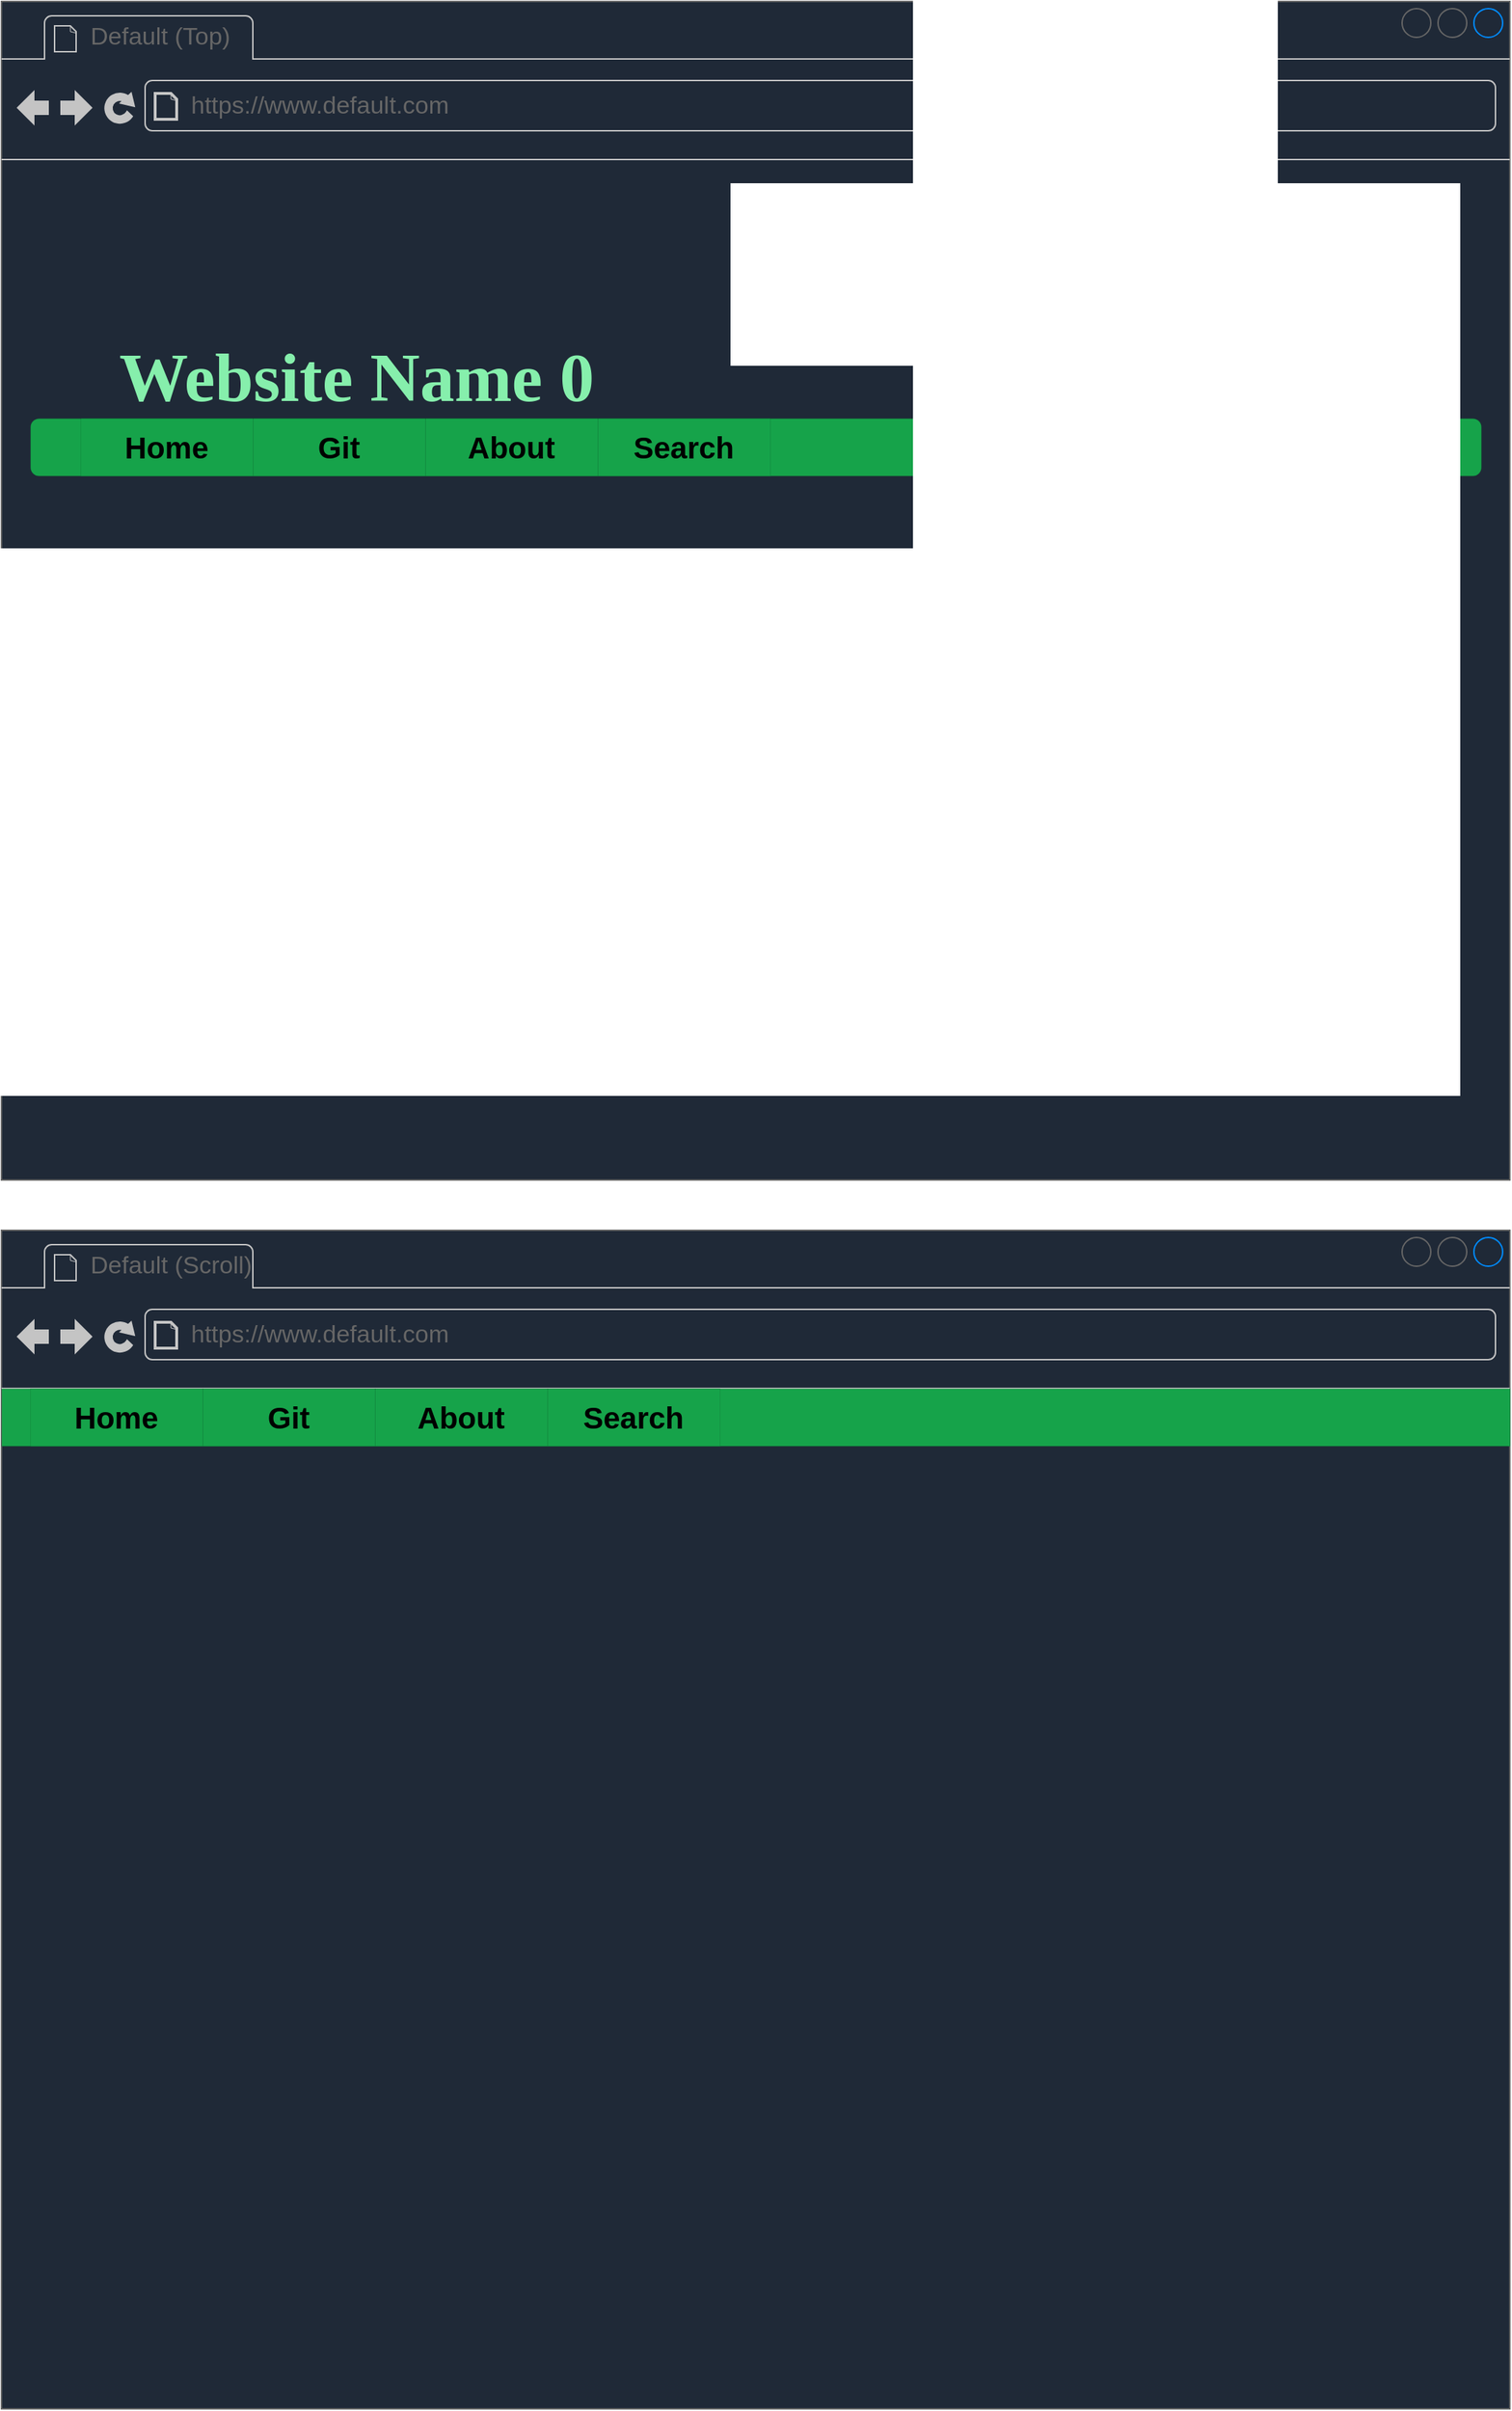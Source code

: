 <mxfile version="20.2.3" type="device" pages="4"><diagram name="Default" id="2cc2dc42-3aac-f2a9-1cec-7a8b7cbee084"><mxGraphModel dx="1408" dy="861" grid="1" gridSize="10" guides="1" tooltips="1" connect="1" arrows="1" fold="1" page="1" pageScale="1" pageWidth="1100" pageHeight="850" background="none" math="0" shadow="0"><root><mxCell id="0"/><mxCell id="1" parent="0"/><mxCell id="7026571954dc6520-1" value="" style="strokeWidth=1;shadow=0;dashed=0;align=center;html=1;shape=mxgraph.mockup.containers.browserWindow;rSize=0;strokeColor=#666666;mainText=,;recursiveResize=0;rounded=0;labelBackgroundColor=none;fontFamily=Verdana;fontSize=12;fillColor=#1f2937;rotatable=0;deletable=0;resizable=0;movable=0;" parent="1" vertex="1"><mxGeometry x="25" y="15" width="1050" height="820" as="geometry"/></mxCell><mxCell id="7026571954dc6520-2" value="Default (Top)" style="strokeWidth=1;shadow=0;dashed=0;align=center;html=1;shape=mxgraph.mockup.containers.anchor;fontSize=17;fontColor=#666666;align=left;" parent="7026571954dc6520-1" vertex="1"><mxGeometry x="60" y="12" width="110" height="26" as="geometry"/></mxCell><mxCell id="7026571954dc6520-3" value="https://www.default.com" style="strokeWidth=1;shadow=0;dashed=0;align=center;html=1;shape=mxgraph.mockup.containers.anchor;rSize=0;fontSize=17;fontColor=#666666;align=left;" parent="7026571954dc6520-1" vertex="1"><mxGeometry x="130" y="60" width="250" height="26" as="geometry"/></mxCell><mxCell id="7026571954dc6520-4" value="&lt;b&gt;Website Name 0&lt;/b&gt;" style="text;html=1;points=[];align=left;verticalAlign=top;spacingTop=-4;fontSize=48;fontFamily=Lucida Console;fontColor=#86efac;" parent="7026571954dc6520-1" vertex="1"><mxGeometry x="80" y="230" width="440" height="60" as="geometry"/></mxCell><mxCell id="ETvA7B8Ki7r66DwpXjmp-8" value="" style="group" parent="7026571954dc6520-1" vertex="1" connectable="0"><mxGeometry x="20" y="290" width="1010" height="40" as="geometry"/></mxCell><mxCell id="ETvA7B8Ki7r66DwpXjmp-6" value="" style="rounded=1;whiteSpace=wrap;html=1;labelBackgroundColor=none;fillStyle=solid;fontSize=21;strokeColor=default;strokeWidth=0;fillColor=#16a34a;" parent="ETvA7B8Ki7r66DwpXjmp-8" vertex="1"><mxGeometry width="1010" height="40" as="geometry"/></mxCell><mxCell id="ETvA7B8Ki7r66DwpXjmp-7" value="Home" style="rounded=0;whiteSpace=wrap;html=1;labelBackgroundColor=none;fillStyle=solid;fontSize=21;strokeColor=default;strokeWidth=0;fillColor=#16a34a;fontColor=#000000;fontStyle=1" parent="ETvA7B8Ki7r66DwpXjmp-8" vertex="1"><mxGeometry x="35" width="120" height="40" as="geometry"/></mxCell><mxCell id="ETvA7B8Ki7r66DwpXjmp-9" value="Git" style="rounded=0;whiteSpace=wrap;html=1;labelBackgroundColor=none;fillStyle=solid;fontSize=21;strokeColor=default;strokeWidth=0;fillColor=#16a34a;fontColor=#000000;fontStyle=1" parent="ETvA7B8Ki7r66DwpXjmp-8" vertex="1"><mxGeometry x="155" width="120" height="40" as="geometry"/></mxCell><mxCell id="ETvA7B8Ki7r66DwpXjmp-10" value="About" style="rounded=0;whiteSpace=wrap;html=1;labelBackgroundColor=none;fillStyle=solid;fontSize=21;strokeColor=default;strokeWidth=0;fillColor=#16a34a;fontColor=#000000;fontStyle=1" parent="ETvA7B8Ki7r66DwpXjmp-8" vertex="1"><mxGeometry x="275" width="120" height="40" as="geometry"/></mxCell><mxCell id="ETvA7B8Ki7r66DwpXjmp-11" value="Search" style="rounded=0;whiteSpace=wrap;html=1;labelBackgroundColor=none;fillStyle=solid;fontSize=21;strokeColor=default;strokeWidth=0;fillColor=#16a34a;fontColor=#000000;fontStyle=1" parent="ETvA7B8Ki7r66DwpXjmp-8" vertex="1"><mxGeometry x="395" width="120" height="40" as="geometry"/></mxCell><mxCell id="ETvA7B8Ki7r66DwpXjmp-23" value="" style="strokeWidth=1;shadow=0;dashed=0;align=center;html=1;shape=mxgraph.mockup.containers.browserWindow;rSize=0;strokeColor=#666666;mainText=,;recursiveResize=0;rounded=0;labelBackgroundColor=none;fontFamily=Verdana;fontSize=12;fillColor=#1f2937;deletable=0;rotatable=0;resizable=0;movable=0;" parent="1" vertex="1"><mxGeometry x="25" y="870" width="1050" height="820" as="geometry"/></mxCell><mxCell id="ETvA7B8Ki7r66DwpXjmp-24" value="Default (Scroll)" style="strokeWidth=1;shadow=0;dashed=0;align=center;html=1;shape=mxgraph.mockup.containers.anchor;fontSize=17;fontColor=#666666;align=left;" parent="ETvA7B8Ki7r66DwpXjmp-23" vertex="1"><mxGeometry x="60" y="12" width="110" height="26" as="geometry"/></mxCell><mxCell id="ETvA7B8Ki7r66DwpXjmp-25" value="https://www.default.com" style="strokeWidth=1;shadow=0;dashed=0;align=center;html=1;shape=mxgraph.mockup.containers.anchor;rSize=0;fontSize=17;fontColor=#666666;align=left;" parent="ETvA7B8Ki7r66DwpXjmp-23" vertex="1"><mxGeometry x="130" y="60" width="250" height="26" as="geometry"/></mxCell><mxCell id="ETvA7B8Ki7r66DwpXjmp-34" value="" style="group" parent="ETvA7B8Ki7r66DwpXjmp-23" vertex="1" connectable="0"><mxGeometry y="110" width="1050" height="40" as="geometry"/></mxCell><mxCell id="ETvA7B8Ki7r66DwpXjmp-33" value="" style="rounded=0;whiteSpace=wrap;html=1;labelBackgroundColor=none;fillStyle=solid;fontSize=21;fontColor=#86efac;strokeColor=default;strokeWidth=0;fillColor=#16A34A;" parent="ETvA7B8Ki7r66DwpXjmp-34" vertex="1"><mxGeometry width="1050" height="40" as="geometry"/></mxCell><mxCell id="ETvA7B8Ki7r66DwpXjmp-32" value="Search" style="rounded=0;whiteSpace=wrap;html=1;labelBackgroundColor=none;fillStyle=solid;fontSize=21;strokeColor=default;strokeWidth=0;fillColor=#16a34a;fontColor=#000000;fontStyle=1" parent="ETvA7B8Ki7r66DwpXjmp-34" vertex="1"><mxGeometry x="380" width="120" height="40" as="geometry"/></mxCell><mxCell id="ETvA7B8Ki7r66DwpXjmp-31" value="About" style="rounded=0;whiteSpace=wrap;html=1;labelBackgroundColor=none;fillStyle=solid;fontSize=21;strokeColor=default;strokeWidth=0;fillColor=#16a34a;fontColor=#000000;fontStyle=1" parent="ETvA7B8Ki7r66DwpXjmp-34" vertex="1"><mxGeometry x="260" width="120" height="40" as="geometry"/></mxCell><mxCell id="ETvA7B8Ki7r66DwpXjmp-30" value="Git" style="rounded=0;whiteSpace=wrap;html=1;labelBackgroundColor=none;fillStyle=solid;fontSize=21;strokeColor=default;strokeWidth=0;fillColor=#16a34a;fontColor=#000000;fontStyle=1" parent="ETvA7B8Ki7r66DwpXjmp-34" vertex="1"><mxGeometry x="140" width="120" height="40" as="geometry"/></mxCell><mxCell id="ETvA7B8Ki7r66DwpXjmp-29" value="Home" style="rounded=0;whiteSpace=wrap;html=1;labelBackgroundColor=none;fillStyle=solid;fontSize=21;strokeColor=default;strokeWidth=0;fillColor=#16a34a;fontColor=#000000;fontStyle=1" parent="ETvA7B8Ki7r66DwpXjmp-34" vertex="1"><mxGeometry x="20" width="120" height="40" as="geometry"/></mxCell></root></mxGraphModel></diagram><diagram id="BZ26fJqOSZ351FqlBqcI" name="Home"><mxGraphModel dx="241" dy="820" grid="1" gridSize="10" guides="1" tooltips="1" connect="1" arrows="1" fold="1" page="1" pageScale="1" pageWidth="1100" pageHeight="850" math="0" shadow="0"><root><mxCell id="0"/><mxCell id="1" parent="0"/><mxCell id="RotAKIOWQn3kEK_RLMDK-1" value="" style="strokeWidth=1;shadow=0;dashed=0;align=center;html=1;shape=mxgraph.mockup.containers.browserWindow;rSize=0;strokeColor=#666666;mainText=,;recursiveResize=0;rounded=0;labelBackgroundColor=none;fontFamily=Verdana;fontSize=12;fillColor=#1f2937;deletable=0;rotatable=0;resizable=0;movable=0;" vertex="1" parent="1"><mxGeometry x="1125" y="20" width="1050" height="1945" as="geometry"/></mxCell><mxCell id="RotAKIOWQn3kEK_RLMDK-2" value="Home" style="strokeWidth=1;shadow=0;dashed=0;align=center;html=1;shape=mxgraph.mockup.containers.anchor;fontSize=17;fontColor=#666666;align=left;" vertex="1" parent="RotAKIOWQn3kEK_RLMDK-1"><mxGeometry x="60" y="12" width="110" height="26" as="geometry"/></mxCell><mxCell id="RotAKIOWQn3kEK_RLMDK-3" value="https://www.default.com" style="strokeWidth=1;shadow=0;dashed=0;align=center;html=1;shape=mxgraph.mockup.containers.anchor;rSize=0;fontSize=17;fontColor=#666666;align=left;" vertex="1" parent="RotAKIOWQn3kEK_RLMDK-1"><mxGeometry x="130" y="60" width="250" height="26" as="geometry"/></mxCell><mxCell id="RotAKIOWQn3kEK_RLMDK-4" value="&lt;b&gt;Garrett Parker&lt;/b&gt;" style="text;html=1;points=[];align=left;verticalAlign=top;spacingTop=-4;fontSize=48;fontFamily=Lucida Console;fontColor=#86efac;" vertex="1" parent="RotAKIOWQn3kEK_RLMDK-1"><mxGeometry x="80" y="230" width="440" height="60" as="geometry"/></mxCell><mxCell id="RotAKIOWQn3kEK_RLMDK-5" value="" style="group" vertex="1" connectable="0" parent="RotAKIOWQn3kEK_RLMDK-1"><mxGeometry x="20" y="290" width="1010" height="40" as="geometry"/></mxCell><mxCell id="RotAKIOWQn3kEK_RLMDK-6" value="" style="rounded=1;whiteSpace=wrap;html=1;labelBackgroundColor=none;fillStyle=solid;fontSize=21;strokeColor=default;strokeWidth=0;fillColor=#16a34a;" vertex="1" parent="RotAKIOWQn3kEK_RLMDK-5"><mxGeometry width="1010" height="40" as="geometry"/></mxCell><mxCell id="RotAKIOWQn3kEK_RLMDK-7" value="Home" style="rounded=0;whiteSpace=wrap;html=1;labelBackgroundColor=none;fillStyle=solid;fontSize=21;strokeColor=default;strokeWidth=0;fillColor=#166534;fontColor=#000000;fontStyle=1" vertex="1" parent="RotAKIOWQn3kEK_RLMDK-5"><mxGeometry x="35" width="120" height="40" as="geometry"/></mxCell><mxCell id="RotAKIOWQn3kEK_RLMDK-8" value="Git" style="rounded=0;whiteSpace=wrap;html=1;labelBackgroundColor=none;fillStyle=solid;fontSize=21;strokeColor=default;strokeWidth=0;fillColor=#16a34a;fontColor=#000000;fontStyle=1" vertex="1" parent="RotAKIOWQn3kEK_RLMDK-5"><mxGeometry x="155" width="120" height="40" as="geometry"/></mxCell><mxCell id="RotAKIOWQn3kEK_RLMDK-9" value="About" style="rounded=0;whiteSpace=wrap;html=1;labelBackgroundColor=none;fillStyle=solid;fontSize=21;strokeColor=default;strokeWidth=0;fillColor=#16a34a;fontColor=#000000;fontStyle=1" vertex="1" parent="RotAKIOWQn3kEK_RLMDK-5"><mxGeometry x="275" width="120" height="40" as="geometry"/></mxCell><mxCell id="RotAKIOWQn3kEK_RLMDK-10" value="Search" style="rounded=0;whiteSpace=wrap;html=1;labelBackgroundColor=none;fillStyle=solid;fontSize=21;strokeColor=default;strokeWidth=0;fillColor=#16a34a;fontColor=#000000;fontStyle=1" vertex="1" parent="RotAKIOWQn3kEK_RLMDK-5"><mxGeometry x="395" width="120" height="40" as="geometry"/></mxCell></root></mxGraphModel></diagram><diagram id="MnAOueP-gjswAJOH1rXe" name="Git"><mxGraphModel dx="-1074" dy="1539" grid="1" gridSize="10" guides="1" tooltips="1" connect="1" arrows="1" fold="1" page="1" pageScale="1" pageWidth="1100" pageHeight="850" math="0" shadow="0"><root><mxCell id="0"/><mxCell id="1" parent="0"/><mxCell id="3zx8RqzfI-NeWc129olj-7" value="" style="group;align=left;" parent="1" vertex="1" connectable="0"><mxGeometry x="2225" y="-830" width="1050" height="4010" as="geometry"/></mxCell><mxCell id="czB4FTOlfRZ4hpxABfKk-1" value="" style="strokeWidth=1;shadow=0;dashed=0;align=center;html=1;shape=mxgraph.mockup.containers.browserWindow;rSize=0;strokeColor=#666666;mainText=,;recursiveResize=0;rounded=0;labelBackgroundColor=none;fontFamily=Verdana;fontSize=12;fillColor=#1f2937;movable=0;resizable=1;rotatable=0;deletable=0;fontStyle=1" parent="3zx8RqzfI-NeWc129olj-7" vertex="1"><mxGeometry width="1050" height="4010" as="geometry"/></mxCell><mxCell id="czB4FTOlfRZ4hpxABfKk-2" value="Git" style="strokeWidth=1;shadow=0;dashed=0;align=center;html=1;shape=mxgraph.mockup.containers.anchor;fontSize=17;fontColor=#666666;align=left;" parent="czB4FTOlfRZ4hpxABfKk-1" vertex="1"><mxGeometry x="60" y="12" width="110" height="26" as="geometry"/></mxCell><mxCell id="czB4FTOlfRZ4hpxABfKk-3" value="https://www.default.com" style="strokeWidth=1;shadow=0;dashed=0;align=center;html=1;shape=mxgraph.mockup.containers.anchor;rSize=0;fontSize=17;fontColor=#666666;align=left;" parent="czB4FTOlfRZ4hpxABfKk-1" vertex="1"><mxGeometry x="130" y="60" width="250" height="26" as="geometry"/></mxCell><mxCell id="czB4FTOlfRZ4hpxABfKk-4" value="&lt;b&gt;Website Name 0&lt;/b&gt;" style="text;html=1;points=[];align=left;verticalAlign=top;spacingTop=-4;fontSize=48;fontFamily=Lucida Console;fontColor=#86efac;" parent="czB4FTOlfRZ4hpxABfKk-1" vertex="1"><mxGeometry x="80" y="230" width="440" height="60" as="geometry"/></mxCell><mxCell id="czB4FTOlfRZ4hpxABfKk-5" value="" style="group" parent="czB4FTOlfRZ4hpxABfKk-1" vertex="1" connectable="0"><mxGeometry x="20" y="290" width="1010" height="40" as="geometry"/></mxCell><mxCell id="czB4FTOlfRZ4hpxABfKk-6" value="" style="rounded=1;whiteSpace=wrap;html=1;labelBackgroundColor=none;fillStyle=solid;fontSize=21;strokeColor=default;strokeWidth=0;fillColor=#16a34a;" parent="czB4FTOlfRZ4hpxABfKk-5" vertex="1"><mxGeometry width="1010" height="40" as="geometry"/></mxCell><mxCell id="czB4FTOlfRZ4hpxABfKk-7" value="Home" style="rounded=0;whiteSpace=wrap;html=1;labelBackgroundColor=none;fillStyle=solid;fontSize=21;strokeColor=default;strokeWidth=0;fillColor=#16a34a;fontColor=#000000;fontStyle=1" parent="czB4FTOlfRZ4hpxABfKk-5" vertex="1"><mxGeometry x="35" width="120" height="40" as="geometry"/></mxCell><mxCell id="czB4FTOlfRZ4hpxABfKk-8" value="Git" style="rounded=0;whiteSpace=wrap;html=1;labelBackgroundColor=none;fillStyle=solid;fontSize=21;strokeColor=default;strokeWidth=0;fillColor=#166534;fontColor=#000000;fontStyle=1" parent="czB4FTOlfRZ4hpxABfKk-5" vertex="1"><mxGeometry x="155" width="120" height="40" as="geometry"/></mxCell><mxCell id="czB4FTOlfRZ4hpxABfKk-9" value="About" style="rounded=0;whiteSpace=wrap;html=1;labelBackgroundColor=none;fillStyle=solid;fontSize=21;strokeColor=default;strokeWidth=0;fillColor=#16a34a;fontColor=#000000;fontStyle=1" parent="czB4FTOlfRZ4hpxABfKk-5" vertex="1"><mxGeometry x="275" width="120" height="40" as="geometry"/></mxCell><mxCell id="czB4FTOlfRZ4hpxABfKk-10" value="Search" style="rounded=0;whiteSpace=wrap;html=1;labelBackgroundColor=none;fillStyle=solid;fontSize=21;strokeColor=default;strokeWidth=0;fillColor=#16a34a;fontColor=#000000;fontStyle=1" parent="czB4FTOlfRZ4hpxABfKk-5" vertex="1"><mxGeometry x="395" width="120" height="40" as="geometry"/></mxCell><mxCell id="czB4FTOlfRZ4hpxABfKk-11" value="&lt;font color=&quot;#000000&quot;&gt;&amp;lt;&lt;/font&gt;" style="rounded=1;whiteSpace=wrap;html=1;labelBackgroundColor=none;fillStyle=solid;fontSize=21;fontColor=#86efac;strokeColor=default;strokeWidth=0;fillColor=#5F6165;" parent="czB4FTOlfRZ4hpxABfKk-1" vertex="1"><mxGeometry x="80" y="395" width="60" height="305" as="geometry"/></mxCell><mxCell id="czB4FTOlfRZ4hpxABfKk-12" value="&lt;font color=&quot;#000000&quot;&gt;&amp;gt;&lt;/font&gt;" style="rounded=1;whiteSpace=wrap;html=1;labelBackgroundColor=none;fillStyle=solid;fontSize=21;fontColor=#86efac;strokeColor=default;strokeWidth=0;fillColor=#5F6165;" parent="czB4FTOlfRZ4hpxABfKk-1" vertex="1"><mxGeometry x="890" y="395" width="60" height="305" as="geometry"/></mxCell><mxCell id="czB4FTOlfRZ4hpxABfKk-13" value="" style="group" parent="czB4FTOlfRZ4hpxABfKk-1" vertex="1" connectable="0"><mxGeometry x="170" y="375" width="690" height="350" as="geometry"/></mxCell><mxCell id="czB4FTOlfRZ4hpxABfKk-14" value="" style="rounded=0;whiteSpace=wrap;html=1;labelBackgroundColor=none;fillStyle=solid;fontSize=21;fontColor=#000000;strokeColor=#16A34A;strokeWidth=2;fillColor=#1F2937;" parent="czB4FTOlfRZ4hpxABfKk-13" vertex="1"><mxGeometry width="690" height="345" as="geometry"/></mxCell><mxCell id="czB4FTOlfRZ4hpxABfKk-15" value="" style="verticalLabelPosition=bottom;shadow=0;dashed=0;align=center;html=1;verticalAlign=top;strokeWidth=1;shape=mxgraph.mockup.graphics.simpleIcon;strokeColor=#5E5E5E;rounded=0;labelBackgroundColor=none;fillStyle=solid;fontSize=21;fontColor=#000000;fillColor=#7F8287;" parent="czB4FTOlfRZ4hpxABfKk-13" vertex="1"><mxGeometry x="20" y="20" width="305" height="305" as="geometry"/></mxCell><mxCell id="czB4FTOlfRZ4hpxABfKk-16" value="&lt;h1&gt;Repo Name&lt;/h1&gt;&lt;p&gt;&lt;br&gt;&lt;/p&gt;" style="text;html=1;strokeColor=none;fillColor=none;spacing=5;spacingTop=-20;whiteSpace=wrap;overflow=hidden;rounded=0;labelBackgroundColor=none;fillStyle=solid;fontSize=21;fontColor=#e5e7eb;" parent="czB4FTOlfRZ4hpxABfKk-13" vertex="1"><mxGeometry x="350" y="20" width="280" height="80" as="geometry"/></mxCell><mxCell id="czB4FTOlfRZ4hpxABfKk-17" value="Lorem ipsum dolor sit amet, consectetur adipiscing elit, sed do eiusmod &lt;br style=&quot;font-size: 16px;&quot;&gt;tempor incididunt ut labore et dolore magna aliqua. Ut enim ad minim &lt;br style=&quot;font-size: 16px;&quot;&gt;veniam, quis nostrud exercitation ullamco laboris nisi ut aliquip ex ea &lt;br style=&quot;font-size: 16px;&quot;&gt;commodo consequat. Duis aute irure dolor in reprehenderit in voluptate &lt;br style=&quot;font-size: 16px;&quot;&gt;velit esse cillum dolore eu fugiat nulla pariatur.&amp;nbsp;" style="text;html=1;strokeColor=none;fillColor=none;align=left;verticalAlign=top;whiteSpace=wrap;rounded=0;fontColor=#e5e7eb;labelPosition=center;verticalLabelPosition=middle;spacingLeft=4;spacingTop=2;fontSize=16;" parent="czB4FTOlfRZ4hpxABfKk-13" vertex="1"><mxGeometry x="350" y="90" width="310" height="230" as="geometry"/></mxCell><mxCell id="czB4FTOlfRZ4hpxABfKk-18" value="" style="rounded=1;whiteSpace=wrap;html=1;fontSize=16;fontColor=#e5e7eb;strokeColor=none;fillColor=#d4d4d4;" parent="czB4FTOlfRZ4hpxABfKk-1" vertex="1"><mxGeometry x="360" y="735" width="50" height="15" as="geometry"/></mxCell><mxCell id="czB4FTOlfRZ4hpxABfKk-19" value="" style="rounded=1;whiteSpace=wrap;html=1;fontSize=16;fontColor=#e5e7eb;strokeColor=none;fillColor=#525252;" parent="czB4FTOlfRZ4hpxABfKk-1" vertex="1"><mxGeometry x="430" y="735" width="50" height="15" as="geometry"/></mxCell><mxCell id="3zx8RqzfI-NeWc129olj-1" value="" style="rounded=1;whiteSpace=wrap;html=1;fontSize=16;fontColor=#e5e7eb;strokeColor=none;fillColor=#525252;" parent="czB4FTOlfRZ4hpxABfKk-1" vertex="1"><mxGeometry x="500" y="735" width="50" height="15" as="geometry"/></mxCell><mxCell id="3zx8RqzfI-NeWc129olj-2" value="" style="rounded=1;whiteSpace=wrap;html=1;fontSize=16;fontColor=#e5e7eb;strokeColor=none;fillColor=#525252;" parent="czB4FTOlfRZ4hpxABfKk-1" vertex="1"><mxGeometry x="575" y="735" width="50" height="15" as="geometry"/></mxCell><mxCell id="3zx8RqzfI-NeWc129olj-3" value="" style="rounded=1;whiteSpace=wrap;html=1;fontSize=16;fontColor=#e5e7eb;strokeColor=none;fillColor=#525252;" parent="czB4FTOlfRZ4hpxABfKk-1" vertex="1"><mxGeometry x="645" y="735" width="50" height="15" as="geometry"/></mxCell><mxCell id="Wl_dKTJPg_u6n29MjquY-2" value="&lt;h1&gt;Commit Calendar&lt;/h1&gt;" style="text;html=1;strokeColor=none;fillColor=none;spacing=5;spacingTop=-20;whiteSpace=wrap;overflow=hidden;rounded=0;labelBackgroundColor=none;fillStyle=solid;fontSize=21;fontColor=#e5e7eb;" vertex="1" parent="czB4FTOlfRZ4hpxABfKk-1"><mxGeometry x="333" y="810" width="385" height="80" as="geometry"/></mxCell><mxCell id="Wl_dKTJPg_u6n29MjquY-4" value="" style="verticalLabelPosition=bottom;shadow=0;dashed=0;align=center;html=1;verticalAlign=top;strokeWidth=1;shape=mxgraph.mockup.graphics.simpleIcon;strokeColor=#5E5E5E;rounded=0;labelBackgroundColor=none;fillStyle=solid;fontSize=21;fontColor=#000000;fillColor=#7F8287;" vertex="1" parent="czB4FTOlfRZ4hpxABfKk-1"><mxGeometry x="103" y="890" width="845" height="220" as="geometry"/></mxCell><mxCell id="Wl_dKTJPg_u6n29MjquY-6" value="" style="endArrow=none;html=1;rounded=0;fontSize=16;fontColor=#e5e7eb;" edge="1" parent="czB4FTOlfRZ4hpxABfKk-1"><mxGeometry width="50" height="50" relative="1" as="geometry"><mxPoint x="15" y="1160" as="sourcePoint"/><mxPoint x="1035" y="1160" as="targetPoint"/></mxGeometry></mxCell><mxCell id="Wl_dKTJPg_u6n29MjquY-7" value="" style="rounded=0;whiteSpace=wrap;html=1;fillColor=none;strokeColor=#86efac;strokeWidth=4;" vertex="1" parent="czB4FTOlfRZ4hpxABfKk-1"><mxGeometry x="45" y="1195" width="965" height="365" as="geometry"/></mxCell><mxCell id="Wl_dKTJPg_u6n29MjquY-8" value="&lt;font size=&quot;1&quot; style=&quot;&quot;&gt;&lt;b style=&quot;font-size: 30px;&quot;&gt;&lt;u&gt;Repo Name&amp;nbsp; &amp;nbsp; &amp;nbsp; &amp;nbsp; &amp;nbsp; &amp;nbsp; &amp;nbsp; &amp;nbsp; &amp;nbsp; &amp;nbsp; &amp;nbsp; &amp;nbsp; &amp;nbsp; &amp;nbsp; &amp;nbsp; &amp;nbsp; &amp;nbsp; &amp;nbsp; &amp;nbsp; &amp;nbsp; &amp;nbsp; &amp;nbsp;&amp;nbsp;&lt;/u&gt;&lt;/b&gt;&lt;/font&gt;" style="text;html=1;strokeColor=none;fillColor=none;align=left;verticalAlign=middle;whiteSpace=wrap;rounded=0;" vertex="1" parent="czB4FTOlfRZ4hpxABfKk-1"><mxGeometry x="80" y="1217.5" width="540" height="60" as="geometry"/></mxCell><mxCell id="Wl_dKTJPg_u6n29MjquY-9" value="" style="verticalLabelPosition=bottom;shadow=0;dashed=0;align=center;html=1;verticalAlign=top;strokeWidth=1;shape=mxgraph.mockup.graphics.simpleIcon;strokeColor=#5E5E5E;rounded=0;labelBackgroundColor=none;fillStyle=solid;fontSize=21;fontColor=#000000;fillColor=#7F8287;" vertex="1" parent="czB4FTOlfRZ4hpxABfKk-1"><mxGeometry x="705" y="1217.5" width="281.43" height="282.5" as="geometry"/></mxCell><mxCell id="Wl_dKTJPg_u6n29MjquY-10" value="git.com/user/repoName" style="text;html=1;strokeColor=none;fillColor=none;align=center;verticalAlign=middle;whiteSpace=wrap;rounded=0;fontSize=20;" vertex="1" parent="czB4FTOlfRZ4hpxABfKk-1"><mxGeometry x="715" y="1520" width="265" height="30" as="geometry"/></mxCell><mxCell id="Wl_dKTJPg_u6n29MjquY-12" value="Description of last commit lorem ipsum dolor" style="text;html=1;strokeColor=none;fillColor=none;align=center;verticalAlign=middle;whiteSpace=wrap;rounded=0;fontSize=16;" vertex="1" parent="czB4FTOlfRZ4hpxABfKk-1"><mxGeometry x="80" y="1470" width="330" height="30" as="geometry"/></mxCell><mxCell id="Wl_dKTJPg_u6n29MjquY-13" value="@userwhocommited" style="text;html=1;strokeColor=none;fillColor=none;align=center;verticalAlign=middle;whiteSpace=wrap;rounded=0;fontSize=16;" vertex="1" parent="czB4FTOlfRZ4hpxABfKk-1"><mxGeometry x="103" y="1500" width="150" height="30" as="geometry"/></mxCell><mxCell id="Wl_dKTJPg_u6n29MjquY-11" value="&lt;span style=&quot;color: rgb(229, 231, 235); font-size: 16px;&quot;&gt;Lorem ipsum dolor sit amet, consectetur adipiscing elit, sed do eiusmod&lt;/span&gt;&lt;br style=&quot;color: rgb(229, 231, 235); font-size: 16px;&quot;&gt;&lt;span style=&quot;color: rgb(229, 231, 235); font-size: 16px;&quot;&gt;tempor incididunt ut labore et dolore magna aliqua. Ut enim ad minim&lt;/span&gt;&lt;br style=&quot;color: rgb(229, 231, 235); font-size: 16px;&quot;&gt;&lt;span style=&quot;color: rgb(229, 231, 235); font-size: 16px;&quot;&gt;veniam, quis nostrud exercitation ullamco laboris nisi ut aliquip ex ea&lt;/span&gt;&lt;br style=&quot;color: rgb(229, 231, 235); font-size: 16px;&quot;&gt;&lt;span style=&quot;color: rgb(229, 231, 235); font-size: 16px;&quot;&gt;commodo consequat. Duis aute irure dolor in reprehenderit in voluptate&lt;/span&gt;&lt;br style=&quot;color: rgb(229, 231, 235); font-size: 16px;&quot;&gt;&lt;div style=&quot;&quot;&gt;&lt;span style=&quot;color: rgb(229, 231, 235); font-size: 16px; background-color: initial;&quot;&gt;velit esse cillum dolore eu fugiat nulla pariatur.&amp;nbsp;&lt;/span&gt;&lt;/div&gt;" style="text;html=1;strokeColor=none;fillColor=none;align=left;verticalAlign=top;whiteSpace=wrap;rounded=0;fontSize=20;" vertex="1" parent="czB4FTOlfRZ4hpxABfKk-1"><mxGeometry x="80" y="1310" width="575" height="152.5" as="geometry"/></mxCell><mxCell id="Wl_dKTJPg_u6n29MjquY-15" value="+23" style="text;html=1;strokeColor=none;fillColor=none;align=center;verticalAlign=middle;whiteSpace=wrap;rounded=0;fontSize=16;fontColor=#3fb950;" vertex="1" parent="czB4FTOlfRZ4hpxABfKk-1"><mxGeometry x="270" y="1500" width="60" height="30" as="geometry"/></mxCell><mxCell id="Wl_dKTJPg_u6n29MjquY-16" value="-123" style="text;html=1;strokeColor=none;fillColor=none;align=center;verticalAlign=middle;whiteSpace=wrap;rounded=0;fontSize=16;fontColor=#da3633;" vertex="1" parent="czB4FTOlfRZ4hpxABfKk-1"><mxGeometry x="337.5" y="1500" width="60" height="30" as="geometry"/></mxCell><mxCell id="Wl_dKTJPg_u6n29MjquY-18" value="" style="rounded=0;whiteSpace=wrap;html=1;fillColor=none;strokeColor=#86efac;strokeWidth=4;" vertex="1" parent="czB4FTOlfRZ4hpxABfKk-1"><mxGeometry x="45" y="1590" width="965" height="365" as="geometry"/></mxCell><mxCell id="Wl_dKTJPg_u6n29MjquY-19" value="&lt;font size=&quot;1&quot; style=&quot;&quot;&gt;&lt;b style=&quot;font-size: 30px;&quot;&gt;&lt;u&gt;Repo Name&amp;nbsp; &amp;nbsp; &amp;nbsp; &amp;nbsp; &amp;nbsp; &amp;nbsp; &amp;nbsp; &amp;nbsp; &amp;nbsp; &amp;nbsp; &amp;nbsp; &amp;nbsp; &amp;nbsp; &amp;nbsp; &amp;nbsp; &amp;nbsp; &amp;nbsp; &amp;nbsp; &amp;nbsp; &amp;nbsp; &amp;nbsp; &amp;nbsp;&amp;nbsp;&lt;/u&gt;&lt;/b&gt;&lt;/font&gt;" style="text;html=1;strokeColor=none;fillColor=none;align=left;verticalAlign=middle;whiteSpace=wrap;rounded=0;" vertex="1" parent="czB4FTOlfRZ4hpxABfKk-1"><mxGeometry x="80" y="1612.5" width="540" height="60" as="geometry"/></mxCell><mxCell id="Wl_dKTJPg_u6n29MjquY-20" value="" style="verticalLabelPosition=bottom;shadow=0;dashed=0;align=center;html=1;verticalAlign=top;strokeWidth=1;shape=mxgraph.mockup.graphics.simpleIcon;strokeColor=#5E5E5E;rounded=0;labelBackgroundColor=none;fillStyle=solid;fontSize=21;fontColor=#000000;fillColor=#7F8287;" vertex="1" parent="czB4FTOlfRZ4hpxABfKk-1"><mxGeometry x="705" y="1612.5" width="281.43" height="282.5" as="geometry"/></mxCell><mxCell id="Wl_dKTJPg_u6n29MjquY-21" value="git.com/user/repoName" style="text;html=1;strokeColor=none;fillColor=none;align=center;verticalAlign=middle;whiteSpace=wrap;rounded=0;fontSize=20;" vertex="1" parent="czB4FTOlfRZ4hpxABfKk-1"><mxGeometry x="715" y="1915" width="265" height="30" as="geometry"/></mxCell><mxCell id="Wl_dKTJPg_u6n29MjquY-22" value="Description of last commit lorem ipsum dolor" style="text;html=1;strokeColor=none;fillColor=none;align=center;verticalAlign=middle;whiteSpace=wrap;rounded=0;fontSize=16;" vertex="1" parent="czB4FTOlfRZ4hpxABfKk-1"><mxGeometry x="80" y="1807.5" width="330" height="30" as="geometry"/></mxCell><mxCell id="Wl_dKTJPg_u6n29MjquY-23" value="@userwhocommited" style="text;html=1;strokeColor=none;fillColor=none;align=center;verticalAlign=middle;whiteSpace=wrap;rounded=0;fontSize=16;" vertex="1" parent="czB4FTOlfRZ4hpxABfKk-1"><mxGeometry x="103" y="1837.5" width="150" height="30" as="geometry"/></mxCell><mxCell id="Wl_dKTJPg_u6n29MjquY-24" value="&lt;span style=&quot;color: rgb(229, 231, 235); font-size: 16px;&quot;&gt;Lorem ipsum dolor sit amet, consectetur adipiscing elit, sed do eiusmod&lt;/span&gt;&lt;br style=&quot;color: rgb(229, 231, 235); font-size: 16px;&quot;&gt;&lt;span style=&quot;color: rgb(229, 231, 235); font-size: 16px;&quot;&gt;tempor incididunt ut labore et dolore magna aliqua. Ut enim ad minim&lt;/span&gt;&lt;br style=&quot;color: rgb(229, 231, 235); font-size: 16px;&quot;&gt;&lt;span style=&quot;color: rgb(229, 231, 235); font-size: 16px;&quot;&gt;veniam, quis nostrud exercitation ullamco laboris nisi ut aliquip ex ea&lt;/span&gt;&lt;br style=&quot;color: rgb(229, 231, 235); font-size: 16px;&quot;&gt;&lt;span style=&quot;color: rgb(229, 231, 235); font-size: 16px;&quot;&gt;commodo consequat. Duis aute irure dolor in reprehenderit in voluptate&lt;/span&gt;&lt;br style=&quot;color: rgb(229, 231, 235); font-size: 16px;&quot;&gt;&lt;div style=&quot;&quot;&gt;&lt;span style=&quot;color: rgb(229, 231, 235); font-size: 16px; background-color: initial;&quot;&gt;velit esse cillum dolore eu fugiat nulla pariatur.&amp;nbsp;&lt;/span&gt;&lt;/div&gt;" style="text;html=1;strokeColor=none;fillColor=none;align=left;verticalAlign=top;whiteSpace=wrap;rounded=0;fontSize=20;" vertex="1" parent="czB4FTOlfRZ4hpxABfKk-1"><mxGeometry x="80" y="1655" width="575" height="152.5" as="geometry"/></mxCell><mxCell id="Wl_dKTJPg_u6n29MjquY-25" value="+23" style="text;html=1;strokeColor=none;fillColor=none;align=center;verticalAlign=middle;whiteSpace=wrap;rounded=0;fontSize=16;fontColor=#3fb950;" vertex="1" parent="czB4FTOlfRZ4hpxABfKk-1"><mxGeometry x="270" y="1837.5" width="60" height="30" as="geometry"/></mxCell><mxCell id="Wl_dKTJPg_u6n29MjquY-26" value="-123" style="text;html=1;strokeColor=none;fillColor=none;align=center;verticalAlign=middle;whiteSpace=wrap;rounded=0;fontSize=16;fontColor=#da3633;" vertex="1" parent="czB4FTOlfRZ4hpxABfKk-1"><mxGeometry x="337.5" y="1837.5" width="60" height="30" as="geometry"/></mxCell><mxCell id="Wl_dKTJPg_u6n29MjquY-27" value="&lt;code class=&quot;bg-slate-600 py-1 px-2&quot;&gt;&lt;font style=&quot;font-size: 13px;&quot;&gt;git@github.com:User/repoName.git&lt;/font&gt;&lt;/code&gt;" style="text;html=1;strokeColor=none;fillColor=#475569;align=left;verticalAlign=middle;whiteSpace=wrap;rounded=0;fontSize=16;fontColor=#e5e7eb;fontFamily=Lucida Console;" vertex="1" parent="czB4FTOlfRZ4hpxABfKk-1"><mxGeometry x="85" y="1875" width="490" height="30" as="geometry"/></mxCell><mxCell id="Wl_dKTJPg_u6n29MjquY-28" value="" style="rounded=0;whiteSpace=wrap;html=1;fillColor=none;strokeColor=#86efac;strokeWidth=4;" vertex="1" parent="czB4FTOlfRZ4hpxABfKk-1"><mxGeometry x="43" y="1980" width="965" height="430" as="geometry"/></mxCell><mxCell id="Wl_dKTJPg_u6n29MjquY-29" value="&lt;font size=&quot;1&quot; style=&quot;&quot;&gt;&lt;b style=&quot;font-size: 30px;&quot;&gt;&lt;u&gt;Repo Name&amp;nbsp; &amp;nbsp; &amp;nbsp; &amp;nbsp; &amp;nbsp; &amp;nbsp; &amp;nbsp; &amp;nbsp; &amp;nbsp; &amp;nbsp; &amp;nbsp; &amp;nbsp; &amp;nbsp; &amp;nbsp; &amp;nbsp; &amp;nbsp; &amp;nbsp; &amp;nbsp; &amp;nbsp; &amp;nbsp; &amp;nbsp; &amp;nbsp;&amp;nbsp;&lt;/u&gt;&lt;/b&gt;&lt;/font&gt;" style="text;html=1;strokeColor=none;fillColor=none;align=left;verticalAlign=middle;whiteSpace=wrap;rounded=0;" vertex="1" parent="czB4FTOlfRZ4hpxABfKk-1"><mxGeometry x="80" y="2002.5" width="540" height="60" as="geometry"/></mxCell><mxCell id="Wl_dKTJPg_u6n29MjquY-30" value="" style="verticalLabelPosition=bottom;shadow=0;dashed=0;align=center;html=1;verticalAlign=top;strokeWidth=1;shape=mxgraph.mockup.graphics.simpleIcon;strokeColor=#5E5E5E;rounded=0;labelBackgroundColor=none;fillStyle=solid;fontSize=21;fontColor=#000000;fillColor=#7F8287;" vertex="1" parent="czB4FTOlfRZ4hpxABfKk-1"><mxGeometry x="705" y="2002.5" width="281.43" height="282.5" as="geometry"/></mxCell><mxCell id="Wl_dKTJPg_u6n29MjquY-31" value="git.com/user/repoName" style="text;html=1;strokeColor=none;fillColor=none;align=center;verticalAlign=middle;whiteSpace=wrap;rounded=0;fontSize=20;" vertex="1" parent="czB4FTOlfRZ4hpxABfKk-1"><mxGeometry x="715" y="2330" width="265" height="30" as="geometry"/></mxCell><mxCell id="Wl_dKTJPg_u6n29MjquY-34" value="&lt;span style=&quot;color: rgb(229, 231, 235); font-size: 16px;&quot;&gt;Lorem ipsum dolor sit amet, consectetur adipiscing elit, sed do eiusmod&lt;/span&gt;&lt;br style=&quot;color: rgb(229, 231, 235); font-size: 16px;&quot;&gt;&lt;span style=&quot;color: rgb(229, 231, 235); font-size: 16px;&quot;&gt;tempor incididunt ut labore et dolore magna aliqua. Ut enim ad minim&lt;/span&gt;&lt;br style=&quot;color: rgb(229, 231, 235); font-size: 16px;&quot;&gt;&lt;span style=&quot;color: rgb(229, 231, 235); font-size: 16px;&quot;&gt;veniam, quis nostrud exercitation ullamco laboris nisi ut aliquip ex ea&lt;/span&gt;&lt;br style=&quot;color: rgb(229, 231, 235); font-size: 16px;&quot;&gt;&lt;span style=&quot;color: rgb(229, 231, 235); font-size: 16px;&quot;&gt;commodo consequat. Duis aute irure dolor in reprehenderit in voluptate&lt;/span&gt;&lt;br style=&quot;color: rgb(229, 231, 235); font-size: 16px;&quot;&gt;&lt;div style=&quot;&quot;&gt;&lt;span style=&quot;color: rgb(229, 231, 235); font-size: 16px; background-color: initial;&quot;&gt;velit esse cillum dolore eu fugiat nulla pariatur.&amp;nbsp;&lt;/span&gt;&lt;/div&gt;" style="text;html=1;strokeColor=none;fillColor=none;align=left;verticalAlign=top;whiteSpace=wrap;rounded=0;fontSize=20;" vertex="1" parent="czB4FTOlfRZ4hpxABfKk-1"><mxGeometry x="80" y="2045" width="575" height="152.5" as="geometry"/></mxCell><mxCell id="Wl_dKTJPg_u6n29MjquY-37" value="&lt;code class=&quot;bg-slate-600 py-1 px-2&quot;&gt;&lt;font style=&quot;font-size: 13px;&quot;&gt;git@github.com:User/repoName.git&lt;/font&gt;&lt;/code&gt;" style="text;html=1;strokeColor=none;fillColor=#475569;align=left;verticalAlign=middle;whiteSpace=wrap;rounded=0;fontSize=16;fontColor=#e5e7eb;fontFamily=Lucida Console;" vertex="1" parent="czB4FTOlfRZ4hpxABfKk-1"><mxGeometry x="80" y="2190" width="550" height="30" as="geometry"/></mxCell><mxCell id="Wl_dKTJPg_u6n29MjquY-40" value="" style="group" vertex="1" connectable="0" parent="czB4FTOlfRZ4hpxABfKk-1"><mxGeometry x="75" y="2250" width="585" height="130" as="geometry"/></mxCell><mxCell id="Wl_dKTJPg_u6n29MjquY-41" value="" style="rounded=0;whiteSpace=wrap;html=1;fontFamily=Lucida Console;fontSize=13;fontColor=#e5e7eb;strokeColor=#166534;strokeWidth=2;fillColor=#525252;" vertex="1" parent="Wl_dKTJPg_u6n29MjquY-40"><mxGeometry width="585" height="130" as="geometry"/></mxCell><mxCell id="Wl_dKTJPg_u6n29MjquY-42" value="Description of last commit lorem ipsum dolor" style="text;html=1;strokeColor=none;fillColor=none;align=left;verticalAlign=middle;whiteSpace=wrap;rounded=0;fontSize=16;" vertex="1" parent="Wl_dKTJPg_u6n29MjquY-40"><mxGeometry x="9.512" y="8.667" width="428.049" height="26" as="geometry"/></mxCell><mxCell id="Wl_dKTJPg_u6n29MjquY-43" value="@userwhocommited" style="text;html=1;strokeColor=none;fillColor=none;align=center;verticalAlign=middle;whiteSpace=wrap;rounded=0;fontSize=16;" vertex="1" parent="Wl_dKTJPg_u6n29MjquY-40"><mxGeometry x="221.159" y="34.667" width="142.683" height="26" as="geometry"/></mxCell><mxCell id="Wl_dKTJPg_u6n29MjquY-44" value="+23" style="text;html=1;strokeColor=none;fillColor=#58455C;align=center;verticalAlign=middle;whiteSpace=wrap;rounded=0;fontSize=24;fontColor=#3fb950;fontStyle=1;gradientColor=none;" vertex="1" parent="Wl_dKTJPg_u6n29MjquY-40"><mxGeometry x="418.537" y="9.67" width="152.195" height="50" as="geometry"/></mxCell><mxCell id="Wl_dKTJPg_u6n29MjquY-45" value="-123" style="text;html=1;strokeColor=none;fillColor=#050404;align=center;verticalAlign=middle;whiteSpace=wrap;rounded=0;fontSize=24;fontColor=#da3633;fontStyle=1" vertex="1" parent="Wl_dKTJPg_u6n29MjquY-40"><mxGeometry x="418.537" y="59.67" width="152.195" height="50" as="geometry"/></mxCell><mxCell id="Wl_dKTJPg_u6n29MjquY-46" value="" style="rounded=0;whiteSpace=wrap;html=1;fillColor=none;strokeColor=#86efac;strokeWidth=4;" vertex="1" parent="czB4FTOlfRZ4hpxABfKk-1"><mxGeometry x="43" y="2440" width="965" height="430" as="geometry"/></mxCell><mxCell id="Wl_dKTJPg_u6n29MjquY-47" value="&lt;font size=&quot;1&quot; style=&quot;&quot;&gt;&lt;b style=&quot;font-size: 30px;&quot;&gt;&lt;u&gt;Repo Name&amp;nbsp; &amp;nbsp; &amp;nbsp; &amp;nbsp; &amp;nbsp; &amp;nbsp; &amp;nbsp; &amp;nbsp; &amp;nbsp; &amp;nbsp; &amp;nbsp; &amp;nbsp; &amp;nbsp; &amp;nbsp; &amp;nbsp; &amp;nbsp; &amp;nbsp; &amp;nbsp; &amp;nbsp; &amp;nbsp; &amp;nbsp; &amp;nbsp;&amp;nbsp;&lt;/u&gt;&lt;/b&gt;&lt;/font&gt;" style="text;html=1;strokeColor=none;fillColor=none;align=left;verticalAlign=middle;whiteSpace=wrap;rounded=0;" vertex="1" parent="czB4FTOlfRZ4hpxABfKk-1"><mxGeometry x="80" y="2462.5" width="540" height="60" as="geometry"/></mxCell><mxCell id="Wl_dKTJPg_u6n29MjquY-48" value="" style="verticalLabelPosition=bottom;shadow=0;dashed=0;align=center;html=1;verticalAlign=top;strokeWidth=1;shape=mxgraph.mockup.graphics.simpleIcon;strokeColor=#5E5E5E;rounded=0;labelBackgroundColor=none;fillStyle=solid;fontSize=21;fontColor=#000000;fillColor=#7F8287;" vertex="1" parent="czB4FTOlfRZ4hpxABfKk-1"><mxGeometry x="705" y="2462.5" width="281.43" height="282.5" as="geometry"/></mxCell><mxCell id="Wl_dKTJPg_u6n29MjquY-49" value="git.com/user/repoName" style="text;html=1;strokeColor=none;fillColor=none;align=center;verticalAlign=middle;whiteSpace=wrap;rounded=0;fontSize=20;" vertex="1" parent="czB4FTOlfRZ4hpxABfKk-1"><mxGeometry x="715" y="2790" width="265" height="30" as="geometry"/></mxCell><mxCell id="Wl_dKTJPg_u6n29MjquY-50" value="&lt;span style=&quot;color: rgb(229, 231, 235); font-size: 16px;&quot;&gt;Lorem ipsum dolor sit amet, consectetur adipiscing elit, sed do eiusmod&lt;/span&gt;&lt;br style=&quot;color: rgb(229, 231, 235); font-size: 16px;&quot;&gt;&lt;span style=&quot;color: rgb(229, 231, 235); font-size: 16px;&quot;&gt;tempor incididunt ut labore et dolore magna aliqua. Ut enim ad minim&lt;/span&gt;&lt;br style=&quot;color: rgb(229, 231, 235); font-size: 16px;&quot;&gt;&lt;span style=&quot;color: rgb(229, 231, 235); font-size: 16px;&quot;&gt;veniam, quis nostrud exercitation ullamco laboris nisi ut aliquip ex ea&lt;/span&gt;&lt;br style=&quot;color: rgb(229, 231, 235); font-size: 16px;&quot;&gt;&lt;span style=&quot;color: rgb(229, 231, 235); font-size: 16px;&quot;&gt;commodo consequat. Duis aute irure dolor in reprehenderit in voluptate&lt;/span&gt;&lt;br style=&quot;color: rgb(229, 231, 235); font-size: 16px;&quot;&gt;&lt;div style=&quot;&quot;&gt;&lt;span style=&quot;color: rgb(229, 231, 235); font-size: 16px; background-color: initial;&quot;&gt;velit esse cillum dolore eu fugiat nulla pariatur.&amp;nbsp;&lt;/span&gt;&lt;/div&gt;" style="text;html=1;strokeColor=none;fillColor=none;align=left;verticalAlign=top;whiteSpace=wrap;rounded=0;fontSize=20;" vertex="1" parent="czB4FTOlfRZ4hpxABfKk-1"><mxGeometry x="80" y="2505" width="575" height="152.5" as="geometry"/></mxCell><mxCell id="Wl_dKTJPg_u6n29MjquY-51" value="&lt;code class=&quot;bg-slate-600 py-1 px-2&quot;&gt;&lt;font style=&quot;font-size: 13px;&quot;&gt;git@github.com:User/repoName.git&lt;/font&gt;&lt;/code&gt;" style="text;html=1;strokeColor=none;fillColor=#475569;align=left;verticalAlign=middle;whiteSpace=wrap;rounded=0;fontSize=16;fontColor=#e5e7eb;fontFamily=Lucida Console;" vertex="1" parent="czB4FTOlfRZ4hpxABfKk-1"><mxGeometry x="80" y="2650" width="550" height="30" as="geometry"/></mxCell><mxCell id="Wl_dKTJPg_u6n29MjquY-52" value="" style="group" vertex="1" connectable="0" parent="czB4FTOlfRZ4hpxABfKk-1"><mxGeometry x="75" y="2710" width="585" height="130" as="geometry"/></mxCell><mxCell id="Wl_dKTJPg_u6n29MjquY-53" value="" style="rounded=0;whiteSpace=wrap;html=1;fontFamily=Lucida Console;fontSize=13;fontColor=#e5e7eb;strokeColor=#166534;strokeWidth=2;fillColor=#525252;" vertex="1" parent="Wl_dKTJPg_u6n29MjquY-52"><mxGeometry width="585" height="130" as="geometry"/></mxCell><mxCell id="Wl_dKTJPg_u6n29MjquY-54" value="Description of last commit lorem ipsum dolor" style="text;html=1;strokeColor=none;fillColor=none;align=left;verticalAlign=middle;whiteSpace=wrap;rounded=0;fontSize=16;" vertex="1" parent="Wl_dKTJPg_u6n29MjquY-52"><mxGeometry x="9.512" y="8.667" width="428.049" height="26" as="geometry"/></mxCell><mxCell id="Wl_dKTJPg_u6n29MjquY-55" value="@userwhocommited" style="text;html=1;strokeColor=none;fillColor=none;align=center;verticalAlign=middle;whiteSpace=wrap;rounded=0;fontSize=16;" vertex="1" parent="Wl_dKTJPg_u6n29MjquY-52"><mxGeometry x="221.159" y="34.667" width="142.683" height="26" as="geometry"/></mxCell><mxCell id="Wl_dKTJPg_u6n29MjquY-56" value="+23" style="text;html=1;strokeColor=none;fillColor=#58455C;align=center;verticalAlign=middle;whiteSpace=wrap;rounded=0;fontSize=24;fontColor=#3fb950;fontStyle=1;gradientColor=none;" vertex="1" parent="Wl_dKTJPg_u6n29MjquY-52"><mxGeometry x="418.537" y="9.67" width="152.195" height="50" as="geometry"/></mxCell><mxCell id="Wl_dKTJPg_u6n29MjquY-57" value="-123" style="text;html=1;strokeColor=none;fillColor=#050404;align=center;verticalAlign=middle;whiteSpace=wrap;rounded=0;fontSize=24;fontColor=#da3633;fontStyle=1" vertex="1" parent="Wl_dKTJPg_u6n29MjquY-52"><mxGeometry x="418.537" y="59.67" width="152.195" height="50" as="geometry"/></mxCell><mxCell id="3zx8RqzfI-NeWc129olj-6" value="" style="endArrow=none;html=1;rounded=0;fontSize=16;fontColor=#e5e7eb;" parent="3zx8RqzfI-NeWc129olj-7" edge="1"><mxGeometry width="50" height="50" relative="1" as="geometry"><mxPoint x="15" y="780" as="sourcePoint"/><mxPoint x="1035" y="780" as="targetPoint"/></mxGeometry></mxCell><mxCell id="Wl_dKTJPg_u6n29MjquY-17" value="&lt;code class=&quot;bg-slate-600 py-1 px-2&quot;&gt;&lt;font style=&quot;font-size: 13px;&quot;&gt;git@github.com:User/repoName.git&lt;/font&gt;&lt;/code&gt;" style="text;html=1;strokeColor=none;fillColor=#475569;align=left;verticalAlign=middle;whiteSpace=wrap;rounded=0;fontSize=16;fontColor=#e5e7eb;fontFamily=Lucida Console;" vertex="1" parent="3zx8RqzfI-NeWc129olj-7"><mxGeometry x="100" y="1270" width="490" height="30" as="geometry"/></mxCell></root></mxGraphModel></diagram><diagram id="DPiRWGco_1azCkp2NUF6" name="About"><mxGraphModel dx="-3029" dy="166" grid="1" gridSize="10" guides="1" tooltips="1" connect="1" arrows="1" fold="1" page="1" pageScale="1" pageWidth="1100" pageHeight="850" math="0" shadow="0"><root><mxCell id="0"/><mxCell id="1" parent="0"/><mxCell id="b17ZFysNdSp27fLnw1yl-1" value="" style="strokeWidth=1;shadow=0;dashed=0;align=center;html=1;shape=mxgraph.mockup.containers.browserWindow;rSize=0;strokeColor=#666666;mainText=,;recursiveResize=0;rounded=0;labelBackgroundColor=none;fontFamily=Verdana;fontSize=12;fillColor=#1f2937;rotatable=0;deletable=0;movable=0;expand=0;" parent="1" vertex="1"><mxGeometry x="3325" y="15" width="1050" height="1715" as="geometry"/></mxCell><mxCell id="b17ZFysNdSp27fLnw1yl-2" value="About" style="strokeWidth=1;shadow=0;dashed=0;align=center;html=1;shape=mxgraph.mockup.containers.anchor;fontSize=17;fontColor=#666666;align=left;" parent="b17ZFysNdSp27fLnw1yl-1" vertex="1"><mxGeometry x="60" y="12" width="110" height="26" as="geometry"/></mxCell><mxCell id="b17ZFysNdSp27fLnw1yl-3" value="https://www.default.com" style="strokeWidth=1;shadow=0;dashed=0;align=center;html=1;shape=mxgraph.mockup.containers.anchor;rSize=0;fontSize=17;fontColor=#666666;align=left;" parent="b17ZFysNdSp27fLnw1yl-1" vertex="1"><mxGeometry x="130" y="60" width="250" height="26" as="geometry"/></mxCell><mxCell id="b17ZFysNdSp27fLnw1yl-4" value="&lt;b&gt;Website Name 0&lt;/b&gt;" style="text;html=1;points=[];align=left;verticalAlign=top;spacingTop=-4;fontSize=48;fontFamily=Lucida Console;fontColor=#86efac;" parent="b17ZFysNdSp27fLnw1yl-1" vertex="1"><mxGeometry x="80" y="230" width="440" height="60" as="geometry"/></mxCell><mxCell id="b17ZFysNdSp27fLnw1yl-5" value="" style="group" parent="b17ZFysNdSp27fLnw1yl-1" vertex="1" connectable="0"><mxGeometry x="20" y="290" width="1010" height="40" as="geometry"/></mxCell><mxCell id="b17ZFysNdSp27fLnw1yl-6" value="" style="rounded=1;whiteSpace=wrap;html=1;labelBackgroundColor=none;fillStyle=solid;fontSize=21;strokeColor=default;strokeWidth=0;fillColor=#16a34a;" parent="b17ZFysNdSp27fLnw1yl-5" vertex="1"><mxGeometry width="1010" height="40" as="geometry"/></mxCell><mxCell id="b17ZFysNdSp27fLnw1yl-7" value="Home" style="rounded=0;whiteSpace=wrap;html=1;labelBackgroundColor=none;fillStyle=solid;fontSize=21;strokeColor=default;strokeWidth=0;fillColor=#16a34a;fontColor=#000000;fontStyle=1" parent="b17ZFysNdSp27fLnw1yl-5" vertex="1"><mxGeometry x="35" width="120" height="40" as="geometry"/></mxCell><mxCell id="b17ZFysNdSp27fLnw1yl-8" value="Git" style="rounded=0;whiteSpace=wrap;html=1;labelBackgroundColor=none;fillStyle=solid;fontSize=21;strokeColor=default;strokeWidth=0;fillColor=#16a34a;fontColor=#000000;fontStyle=1" parent="b17ZFysNdSp27fLnw1yl-5" vertex="1"><mxGeometry x="155" width="120" height="40" as="geometry"/></mxCell><mxCell id="b17ZFysNdSp27fLnw1yl-9" value="About" style="rounded=0;whiteSpace=wrap;html=1;labelBackgroundColor=none;fillStyle=solid;fontSize=21;strokeColor=default;strokeWidth=0;fillColor=#166534;fontColor=#000000;fontStyle=1" parent="b17ZFysNdSp27fLnw1yl-5" vertex="1"><mxGeometry x="275" width="120" height="40" as="geometry"/></mxCell><mxCell id="b17ZFysNdSp27fLnw1yl-10" value="Search" style="rounded=0;whiteSpace=wrap;html=1;labelBackgroundColor=none;fillStyle=solid;fontSize=21;strokeColor=default;strokeWidth=0;fillColor=#16a34a;fontColor=#000000;fontStyle=1" parent="b17ZFysNdSp27fLnw1yl-5" vertex="1"><mxGeometry x="395" width="120" height="40" as="geometry"/></mxCell><mxCell id="g91GniJVgzE1bV-Z8u1g-1" value="" style="verticalLabelPosition=bottom;shadow=0;dashed=0;align=center;html=1;verticalAlign=top;strokeWidth=1;shape=mxgraph.mockup.graphics.simpleIcon;strokeColor=#5E5E5E;rounded=0;labelBackgroundColor=none;fillStyle=solid;fontSize=21;fontColor=#000000;fillColor=#7F8287;" vertex="1" parent="b17ZFysNdSp27fLnw1yl-1"><mxGeometry x="625" y="375" width="355" height="345" as="geometry"/></mxCell><mxCell id="g91GniJVgzE1bV-Z8u1g-2" value="&lt;h1&gt;Lorem ipsum&lt;/h1&gt;" style="text;html=1;strokeColor=none;fillColor=none;spacing=5;spacingTop=-20;whiteSpace=wrap;overflow=hidden;rounded=0;labelBackgroundColor=none;fillStyle=solid;fontSize=21;fontColor=#e5e7eb;" vertex="1" parent="b17ZFysNdSp27fLnw1yl-1"><mxGeometry x="75" y="375" width="385" height="80" as="geometry"/></mxCell><mxCell id="g91GniJVgzE1bV-Z8u1g-3" value="&lt;span style=&quot;color: rgb(229, 231, 235); font-size: 16px;&quot;&gt;Lorem ipsum dolor sit amet, consectetur adipiscing elit, sed do eiusmod&lt;/span&gt;&lt;br style=&quot;color: rgb(229, 231, 235); font-size: 16px;&quot;&gt;&lt;span style=&quot;color: rgb(229, 231, 235); font-size: 16px;&quot;&gt;tempor incididunt ut labore et dolore magna aliqua. Ut enim ad minim&lt;/span&gt;&lt;br style=&quot;color: rgb(229, 231, 235); font-size: 16px;&quot;&gt;&lt;span style=&quot;color: rgb(229, 231, 235); font-size: 16px;&quot;&gt;veniam, quis nostrud exercitation ullamco laboris nisi ut aliquip ex ea&lt;/span&gt;&lt;br style=&quot;color: rgb(229, 231, 235); font-size: 16px;&quot;&gt;&lt;span style=&quot;color: rgb(229, 231, 235); font-size: 16px;&quot;&gt;commodo consequat. Duis aute irure dolor in reprehenderit in voluptate&lt;/span&gt;&lt;br style=&quot;color: rgb(229, 231, 235); font-size: 16px;&quot;&gt;&lt;div style=&quot;&quot;&gt;&lt;span style=&quot;color: rgb(229, 231, 235); font-size: 16px; background-color: initial;&quot;&gt;velit esse cillum dolore eu fugiat nulla pariatur.&amp;nbsp;&lt;/span&gt;&lt;/div&gt;" style="text;html=1;strokeColor=none;fillColor=none;align=left;verticalAlign=top;whiteSpace=wrap;rounded=0;fontSize=20;" vertex="1" parent="b17ZFysNdSp27fLnw1yl-1"><mxGeometry x="60" y="455" width="535" height="145" as="geometry"/></mxCell><mxCell id="g91GniJVgzE1bV-Z8u1g-4" value="&lt;h1&gt;FAQ&lt;/h1&gt;" style="text;html=1;strokeColor=none;fillColor=none;spacing=5;spacingTop=-20;whiteSpace=wrap;overflow=hidden;rounded=0;labelBackgroundColor=none;fillStyle=solid;fontSize=21;fontColor=#e5e7eb;" vertex="1" parent="b17ZFysNdSp27fLnw1yl-1"><mxGeometry x="295" y="775" width="385" height="80" as="geometry"/></mxCell><mxCell id="g91GniJVgzE1bV-Z8u1g-5" value="&lt;span style=&quot;color: rgb(229, 231, 235); font-size: 16px;&quot;&gt;Lorem ipsum dolor sit amet, consectetur adipiscing elit, sed do eiusmod&lt;/span&gt;&lt;br style=&quot;color: rgb(229, 231, 235); font-size: 16px;&quot;&gt;&lt;span style=&quot;color: rgb(229, 231, 235); font-size: 16px;&quot;&gt;tempor incididunt ut labore et dolore magna aliqua. Ut enim ad minim&lt;/span&gt;&lt;br style=&quot;color: rgb(229, 231, 235); font-size: 16px;&quot;&gt;&lt;span style=&quot;color: rgb(229, 231, 235); font-size: 16px;&quot;&gt;veniam, quis nostrud exercitation ullamco laboris nisi ut aliquip ex ea&lt;/span&gt;&lt;br style=&quot;color: rgb(229, 231, 235); font-size: 16px;&quot;&gt;&lt;span style=&quot;color: rgb(229, 231, 235); font-size: 16px;&quot;&gt;commodo consequat. Duis aute irure dolor in reprehenderit in voluptate&lt;/span&gt;&lt;br style=&quot;color: rgb(229, 231, 235); font-size: 16px;&quot;&gt;&lt;div style=&quot;&quot;&gt;&lt;span style=&quot;color: rgb(229, 231, 235); font-size: 16px; background-color: initial;&quot;&gt;velit esse cillum dolore eu fugiat nulla pariatur.&amp;nbsp;&lt;/span&gt;&lt;/div&gt;" style="text;html=1;strokeColor=none;fillColor=none;align=left;verticalAlign=top;whiteSpace=wrap;rounded=0;fontSize=20;" vertex="1" parent="b17ZFysNdSp27fLnw1yl-1"><mxGeometry x="75" y="875" width="575" height="152.5" as="geometry"/></mxCell><mxCell id="g91GniJVgzE1bV-Z8u1g-8" value="&lt;span style=&quot;color: rgb(229, 231, 235); font-size: 16px;&quot;&gt;Lorem ipsum dolor sit amet, consectetur adipiscing elit, sed do eiusmod&lt;/span&gt;&lt;br style=&quot;color: rgb(229, 231, 235); font-size: 16px;&quot;&gt;&lt;span style=&quot;color: rgb(229, 231, 235); font-size: 16px;&quot;&gt;tempor incididunt ut labore et dolore magna aliqua. Ut enim ad minim&lt;/span&gt;&lt;br style=&quot;color: rgb(229, 231, 235); font-size: 16px;&quot;&gt;&lt;span style=&quot;color: rgb(229, 231, 235); font-size: 16px;&quot;&gt;veniam, quis nostrud exercitation ullamco laboris nisi ut aliquip ex ea&lt;/span&gt;&lt;br style=&quot;color: rgb(229, 231, 235); font-size: 16px;&quot;&gt;&lt;span style=&quot;color: rgb(229, 231, 235); font-size: 16px;&quot;&gt;commodo consequat. Duis aute irure dolor in reprehenderit in voluptate&lt;/span&gt;&lt;br style=&quot;color: rgb(229, 231, 235); font-size: 16px;&quot;&gt;&lt;div style=&quot;&quot;&gt;&lt;span style=&quot;color: rgb(229, 231, 235); font-size: 16px; background-color: initial;&quot;&gt;velit esse cillum dolore eu fugiat nulla pariatur.&amp;nbsp;&lt;/span&gt;&lt;/div&gt;" style="text;html=1;strokeColor=none;fillColor=none;align=left;verticalAlign=top;whiteSpace=wrap;rounded=0;fontSize=20;" vertex="1" parent="b17ZFysNdSp27fLnw1yl-1"><mxGeometry x="115" y="1045" width="575" height="152.5" as="geometry"/></mxCell><mxCell id="g91GniJVgzE1bV-Z8u1g-7" value="&lt;span style=&quot;color: rgb(229, 231, 235); font-size: 16px;&quot;&gt;Lorem ipsum dolor sit amet, consectetur adipiscing elit, sed do eiusmod&lt;/span&gt;&lt;br style=&quot;color: rgb(229, 231, 235); font-size: 16px;&quot;&gt;&lt;span style=&quot;color: rgb(229, 231, 235); font-size: 16px;&quot;&gt;tempor incididunt ut labore et dolore magna aliqua. Ut enim ad minim&lt;/span&gt;&lt;br style=&quot;color: rgb(229, 231, 235); font-size: 16px;&quot;&gt;&lt;span style=&quot;color: rgb(229, 231, 235); font-size: 16px;&quot;&gt;veniam, quis nostrud exercitation ullamco laboris nisi ut aliquip ex ea&lt;/span&gt;&lt;br style=&quot;color: rgb(229, 231, 235); font-size: 16px;&quot;&gt;&lt;span style=&quot;color: rgb(229, 231, 235); font-size: 16px;&quot;&gt;commodo consequat. Duis aute irure dolor in reprehenderit in voluptate&lt;/span&gt;&lt;br style=&quot;color: rgb(229, 231, 235); font-size: 16px;&quot;&gt;&lt;div style=&quot;&quot;&gt;&lt;span style=&quot;color: rgb(229, 231, 235); font-size: 16px; background-color: initial;&quot;&gt;velit esse cillum dolore eu fugiat nulla pariatur.&amp;nbsp;&lt;/span&gt;&lt;/div&gt;" style="text;html=1;strokeColor=none;fillColor=none;align=left;verticalAlign=top;whiteSpace=wrap;rounded=0;fontSize=20;" vertex="1" parent="b17ZFysNdSp27fLnw1yl-1"><mxGeometry x="105" y="1285" width="575" height="152.5" as="geometry"/></mxCell></root></mxGraphModel></diagram></mxfile>